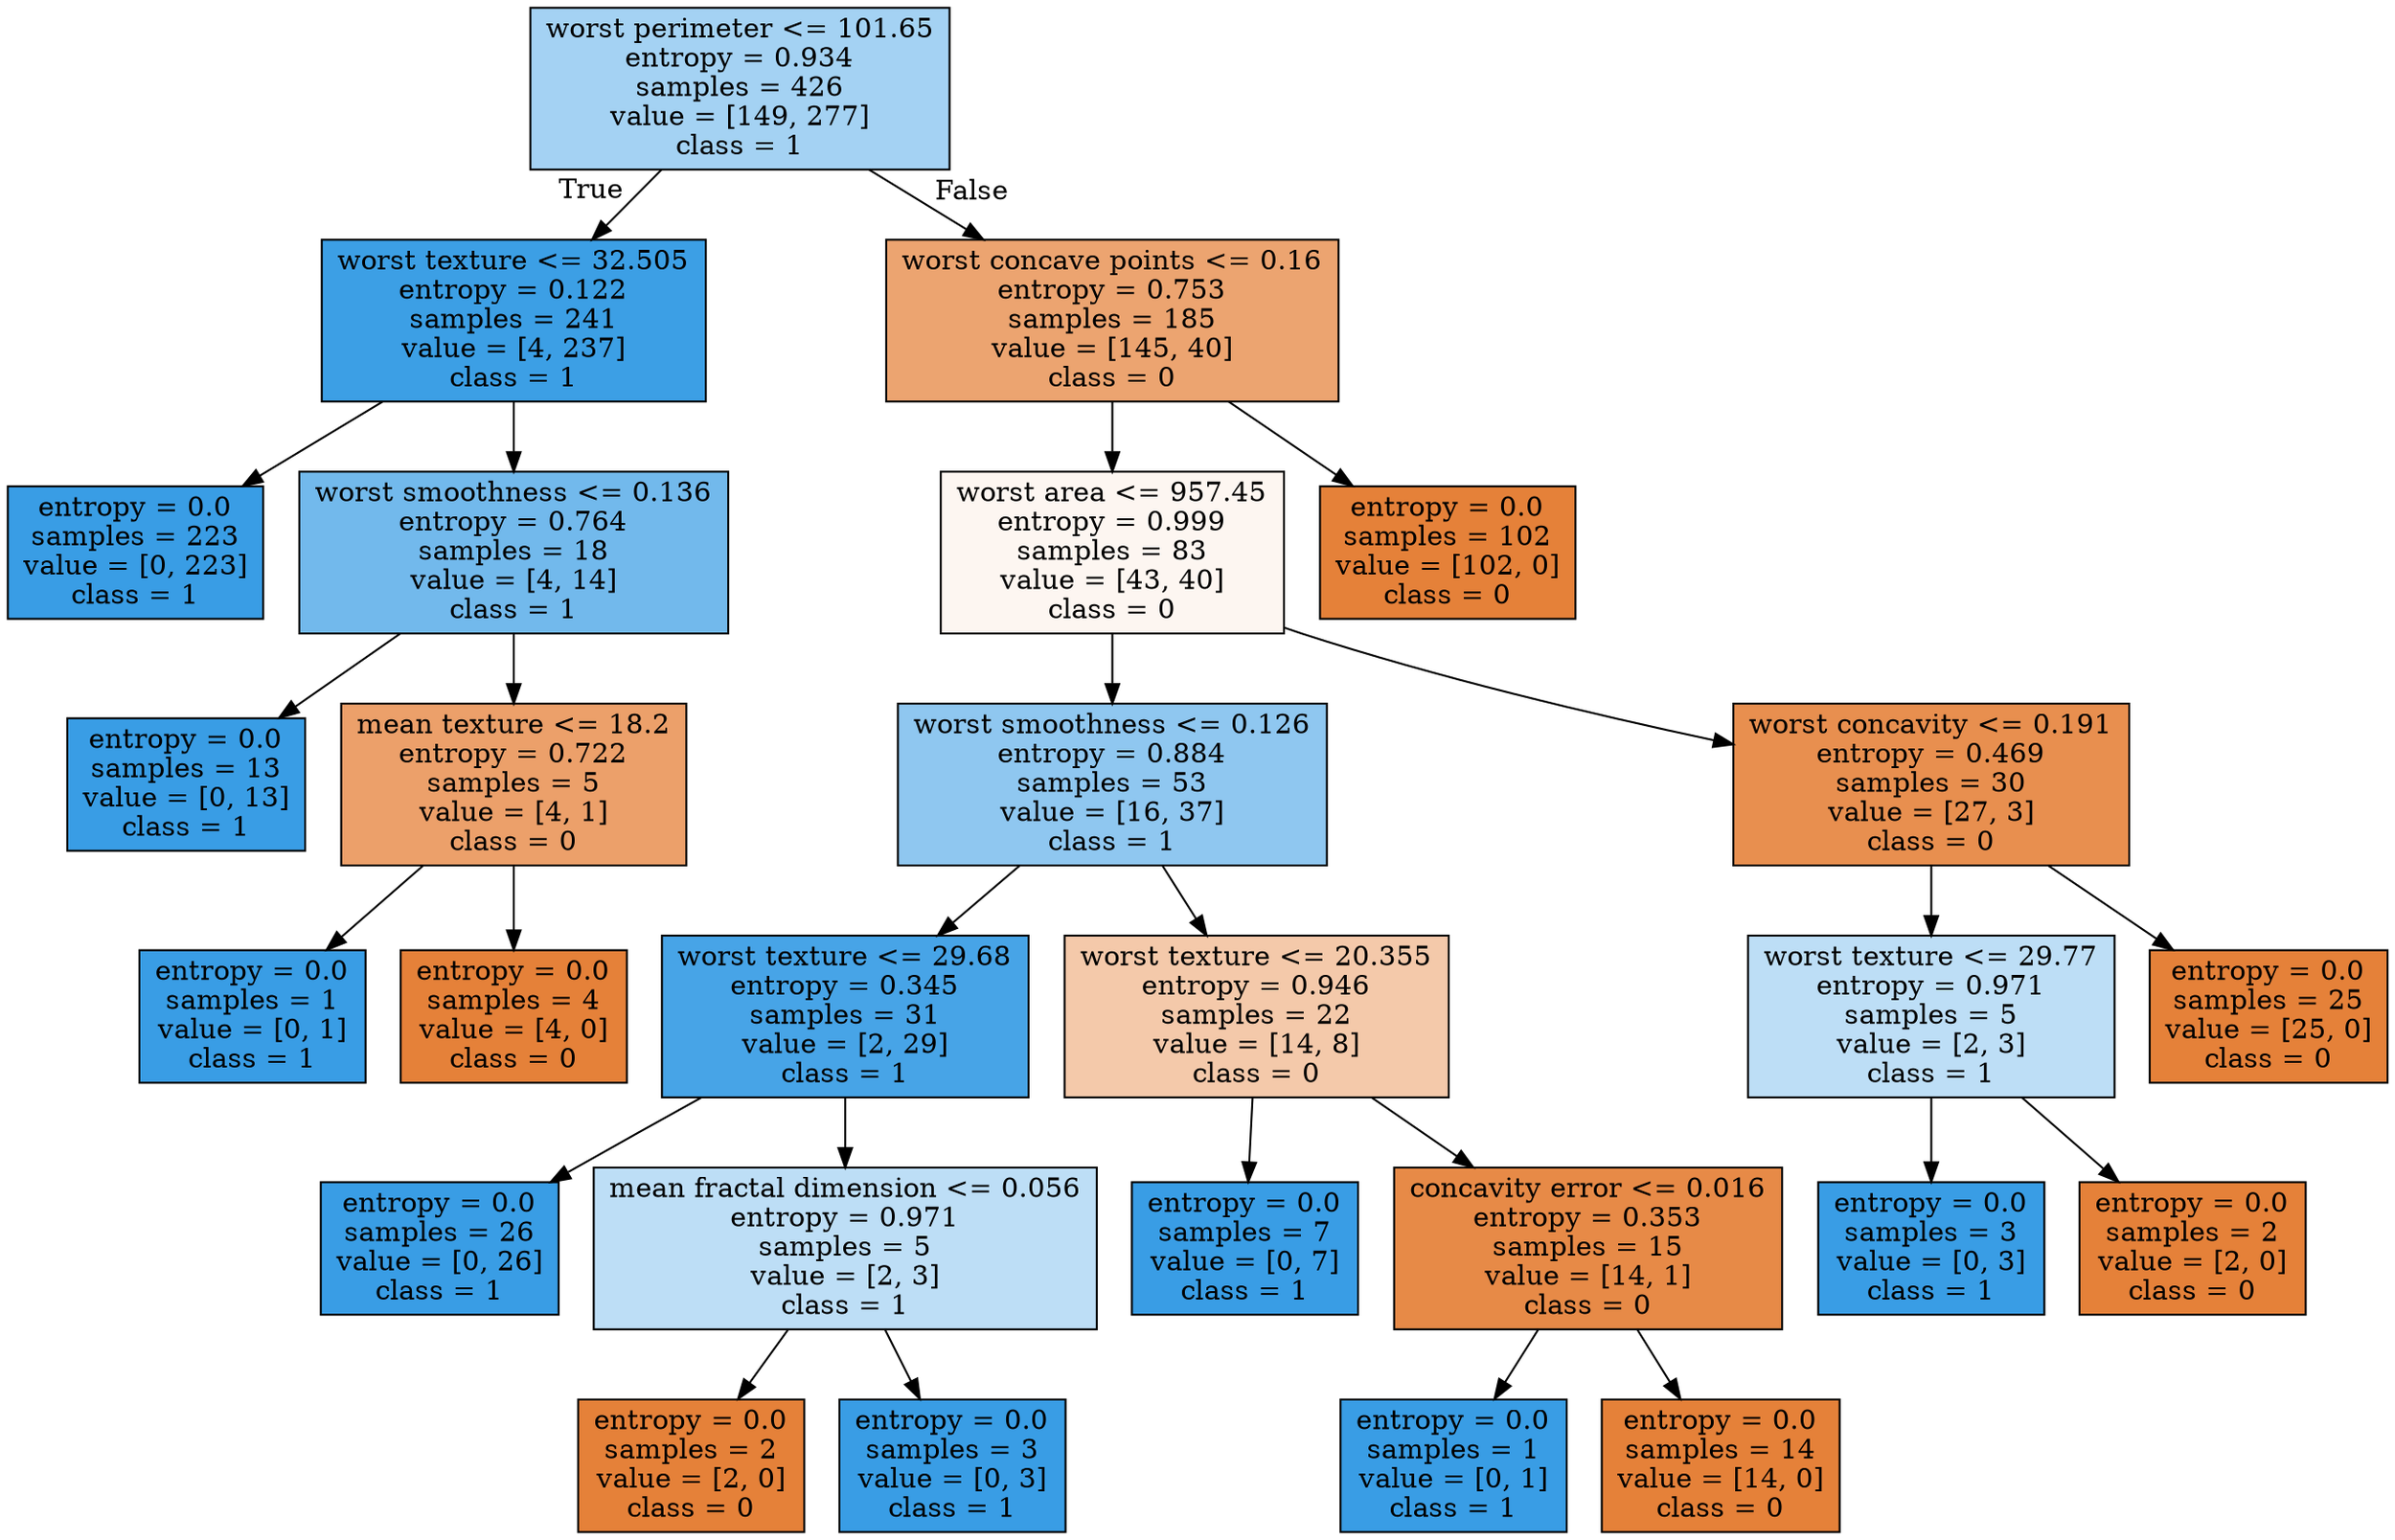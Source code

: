 digraph Tree {
node [shape=box, style="filled", color="black"] ;
0 [label="worst perimeter <= 101.65\nentropy = 0.934\nsamples = 426\nvalue = [149, 277]\nclass = 1", fillcolor="#a4d2f3"] ;
1 [label="worst texture <= 32.505\nentropy = 0.122\nsamples = 241\nvalue = [4, 237]\nclass = 1", fillcolor="#3c9fe5"] ;
0 -> 1 [labeldistance=2.5, labelangle=45, headlabel="True"] ;
2 [label="entropy = 0.0\nsamples = 223\nvalue = [0, 223]\nclass = 1", fillcolor="#399de5"] ;
1 -> 2 ;
3 [label="worst smoothness <= 0.136\nentropy = 0.764\nsamples = 18\nvalue = [4, 14]\nclass = 1", fillcolor="#72b9ec"] ;
1 -> 3 ;
4 [label="entropy = 0.0\nsamples = 13\nvalue = [0, 13]\nclass = 1", fillcolor="#399de5"] ;
3 -> 4 ;
5 [label="mean texture <= 18.2\nentropy = 0.722\nsamples = 5\nvalue = [4, 1]\nclass = 0", fillcolor="#eca06a"] ;
3 -> 5 ;
6 [label="entropy = 0.0\nsamples = 1\nvalue = [0, 1]\nclass = 1", fillcolor="#399de5"] ;
5 -> 6 ;
7 [label="entropy = 0.0\nsamples = 4\nvalue = [4, 0]\nclass = 0", fillcolor="#e58139"] ;
5 -> 7 ;
8 [label="worst concave points <= 0.16\nentropy = 0.753\nsamples = 185\nvalue = [145, 40]\nclass = 0", fillcolor="#eca470"] ;
0 -> 8 [labeldistance=2.5, labelangle=-45, headlabel="False"] ;
9 [label="worst area <= 957.45\nentropy = 0.999\nsamples = 83\nvalue = [43, 40]\nclass = 0", fillcolor="#fdf6f1"] ;
8 -> 9 ;
10 [label="worst smoothness <= 0.126\nentropy = 0.884\nsamples = 53\nvalue = [16, 37]\nclass = 1", fillcolor="#8fc7f0"] ;
9 -> 10 ;
11 [label="worst texture <= 29.68\nentropy = 0.345\nsamples = 31\nvalue = [2, 29]\nclass = 1", fillcolor="#47a4e7"] ;
10 -> 11 ;
12 [label="entropy = 0.0\nsamples = 26\nvalue = [0, 26]\nclass = 1", fillcolor="#399de5"] ;
11 -> 12 ;
13 [label="mean fractal dimension <= 0.056\nentropy = 0.971\nsamples = 5\nvalue = [2, 3]\nclass = 1", fillcolor="#bddef6"] ;
11 -> 13 ;
14 [label="entropy = 0.0\nsamples = 2\nvalue = [2, 0]\nclass = 0", fillcolor="#e58139"] ;
13 -> 14 ;
15 [label="entropy = 0.0\nsamples = 3\nvalue = [0, 3]\nclass = 1", fillcolor="#399de5"] ;
13 -> 15 ;
16 [label="worst texture <= 20.355\nentropy = 0.946\nsamples = 22\nvalue = [14, 8]\nclass = 0", fillcolor="#f4c9aa"] ;
10 -> 16 ;
17 [label="entropy = 0.0\nsamples = 7\nvalue = [0, 7]\nclass = 1", fillcolor="#399de5"] ;
16 -> 17 ;
18 [label="concavity error <= 0.016\nentropy = 0.353\nsamples = 15\nvalue = [14, 1]\nclass = 0", fillcolor="#e78a47"] ;
16 -> 18 ;
19 [label="entropy = 0.0\nsamples = 1\nvalue = [0, 1]\nclass = 1", fillcolor="#399de5"] ;
18 -> 19 ;
20 [label="entropy = 0.0\nsamples = 14\nvalue = [14, 0]\nclass = 0", fillcolor="#e58139"] ;
18 -> 20 ;
21 [label="worst concavity <= 0.191\nentropy = 0.469\nsamples = 30\nvalue = [27, 3]\nclass = 0", fillcolor="#e88f4f"] ;
9 -> 21 ;
22 [label="worst texture <= 29.77\nentropy = 0.971\nsamples = 5\nvalue = [2, 3]\nclass = 1", fillcolor="#bddef6"] ;
21 -> 22 ;
23 [label="entropy = 0.0\nsamples = 3\nvalue = [0, 3]\nclass = 1", fillcolor="#399de5"] ;
22 -> 23 ;
24 [label="entropy = 0.0\nsamples = 2\nvalue = [2, 0]\nclass = 0", fillcolor="#e58139"] ;
22 -> 24 ;
25 [label="entropy = 0.0\nsamples = 25\nvalue = [25, 0]\nclass = 0", fillcolor="#e58139"] ;
21 -> 25 ;
26 [label="entropy = 0.0\nsamples = 102\nvalue = [102, 0]\nclass = 0", fillcolor="#e58139"] ;
8 -> 26 ;
}